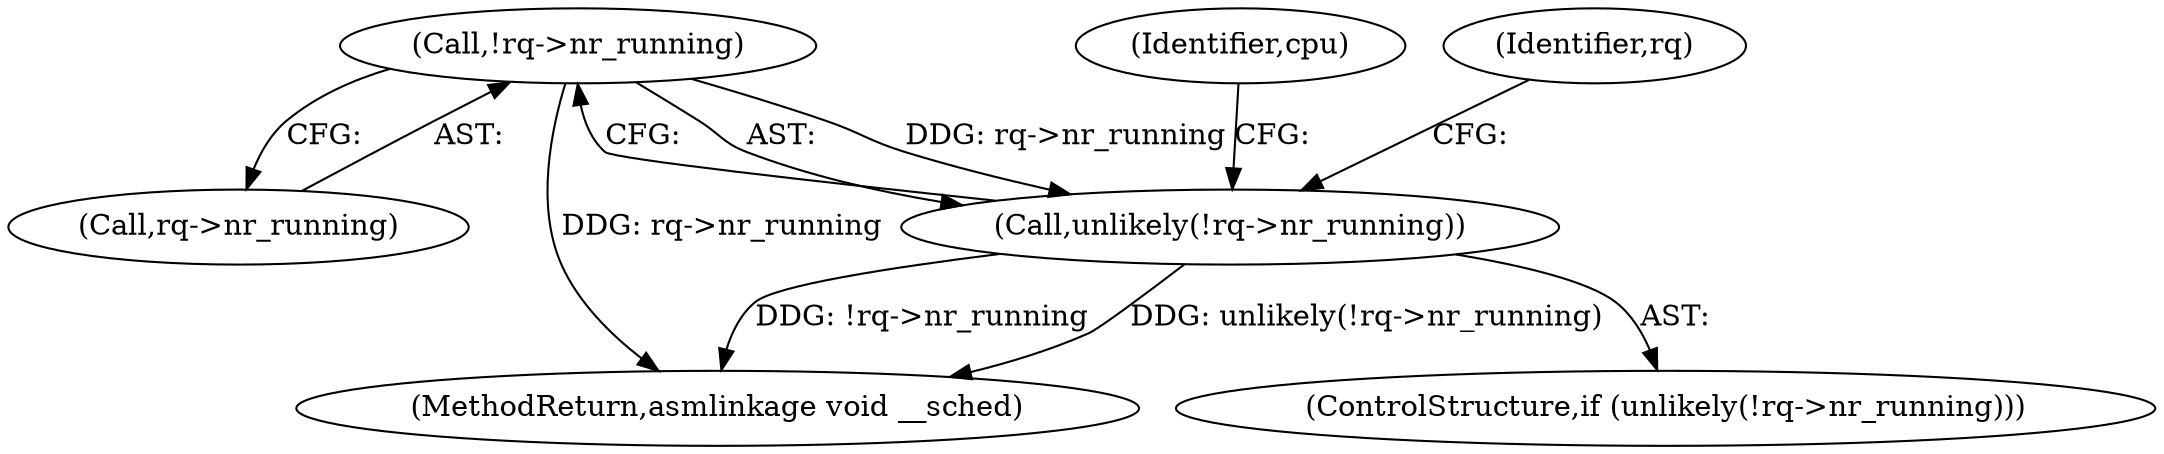 digraph "0_linux_f26f9aff6aaf67e9a430d16c266f91b13a5bff64_2@pointer" {
"1000205" [label="(Call,!rq->nr_running)"];
"1000204" [label="(Call,unlikely(!rq->nr_running))"];
"1000204" [label="(Call,unlikely(!rq->nr_running))"];
"1000210" [label="(Identifier,cpu)"];
"1000203" [label="(ControlStructure,if (unlikely(!rq->nr_running)))"];
"1000213" [label="(Identifier,rq)"];
"1000205" [label="(Call,!rq->nr_running)"];
"1000206" [label="(Call,rq->nr_running)"];
"1000281" [label="(MethodReturn,asmlinkage void __sched)"];
"1000205" -> "1000204"  [label="AST: "];
"1000205" -> "1000206"  [label="CFG: "];
"1000206" -> "1000205"  [label="AST: "];
"1000204" -> "1000205"  [label="CFG: "];
"1000205" -> "1000281"  [label="DDG: rq->nr_running"];
"1000205" -> "1000204"  [label="DDG: rq->nr_running"];
"1000204" -> "1000203"  [label="AST: "];
"1000210" -> "1000204"  [label="CFG: "];
"1000213" -> "1000204"  [label="CFG: "];
"1000204" -> "1000281"  [label="DDG: !rq->nr_running"];
"1000204" -> "1000281"  [label="DDG: unlikely(!rq->nr_running)"];
}
